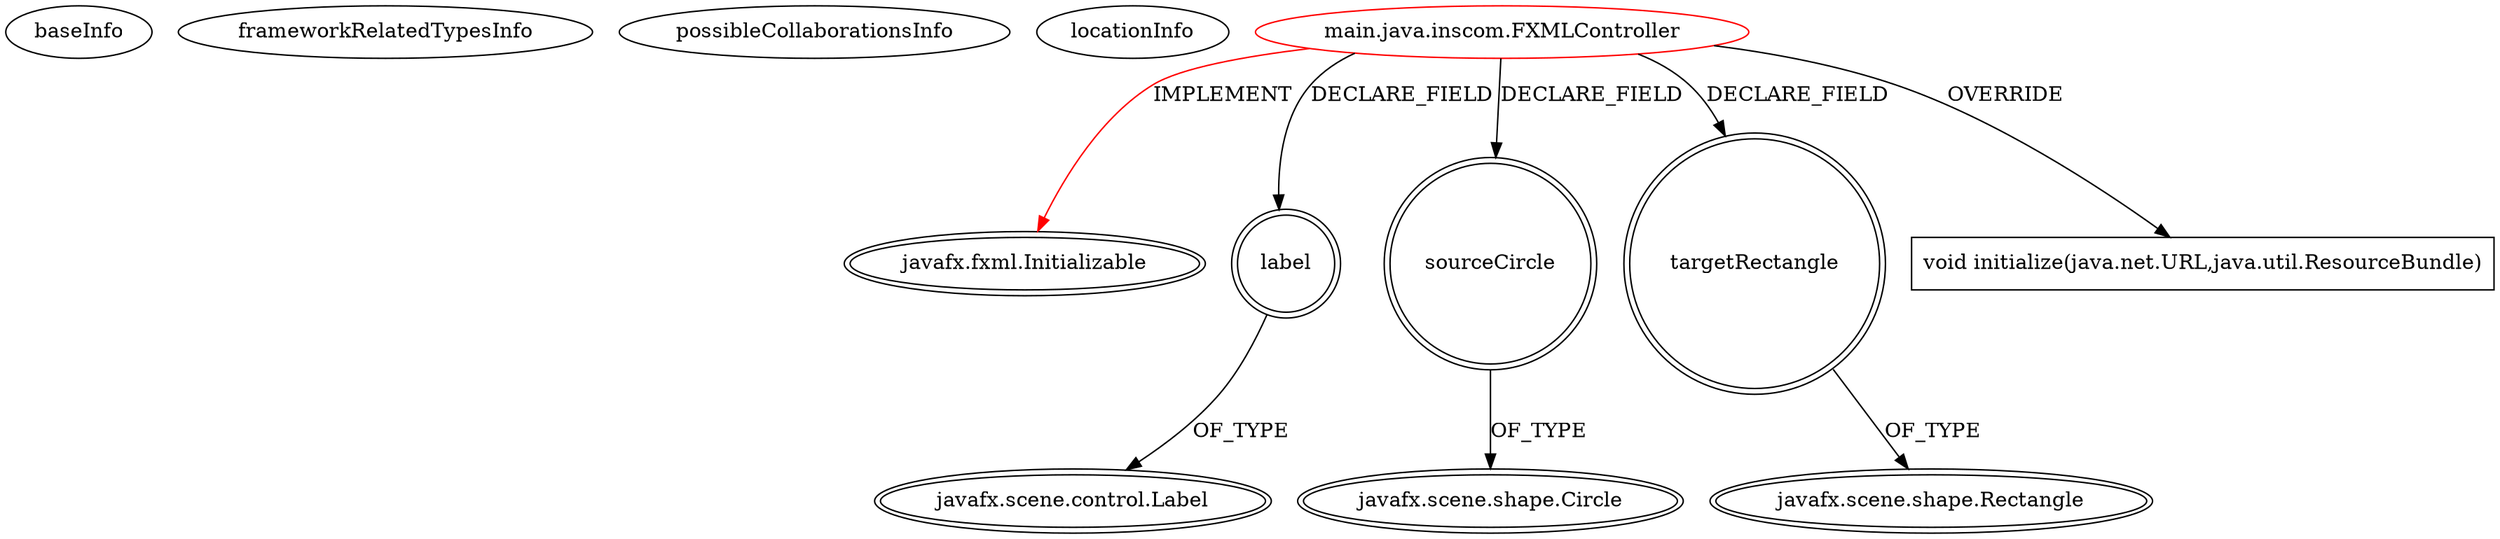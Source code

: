 digraph {
baseInfo[graphId=3058,category="extension_graph",isAnonymous=false,possibleRelation=false]
frameworkRelatedTypesInfo[0="javafx.fxml.Initializable"]
possibleCollaborationsInfo[]
locationInfo[projectName="hqn103-WorkExperience",filePath="/hqn103-WorkExperience/WorkExperience-master/fx3/src/main/java/inscom/FXMLController.java",contextSignature="FXMLController",graphId="3058"]
0[label="main.java.inscom.FXMLController",vertexType="ROOT_CLIENT_CLASS_DECLARATION",isFrameworkType=false,color=red]
1[label="javafx.fxml.Initializable",vertexType="FRAMEWORK_INTERFACE_TYPE",isFrameworkType=true,peripheries=2]
2[label="label",vertexType="FIELD_DECLARATION",isFrameworkType=true,peripheries=2,shape=circle]
3[label="javafx.scene.control.Label",vertexType="FRAMEWORK_CLASS_TYPE",isFrameworkType=true,peripheries=2]
4[label="sourceCircle",vertexType="FIELD_DECLARATION",isFrameworkType=true,peripheries=2,shape=circle]
5[label="javafx.scene.shape.Circle",vertexType="FRAMEWORK_CLASS_TYPE",isFrameworkType=true,peripheries=2]
6[label="targetRectangle",vertexType="FIELD_DECLARATION",isFrameworkType=true,peripheries=2,shape=circle]
7[label="javafx.scene.shape.Rectangle",vertexType="FRAMEWORK_CLASS_TYPE",isFrameworkType=true,peripheries=2]
8[label="void initialize(java.net.URL,java.util.ResourceBundle)",vertexType="OVERRIDING_METHOD_DECLARATION",isFrameworkType=false,shape=box]
0->1[label="IMPLEMENT",color=red]
0->2[label="DECLARE_FIELD"]
2->3[label="OF_TYPE"]
0->4[label="DECLARE_FIELD"]
4->5[label="OF_TYPE"]
0->6[label="DECLARE_FIELD"]
6->7[label="OF_TYPE"]
0->8[label="OVERRIDE"]
}
